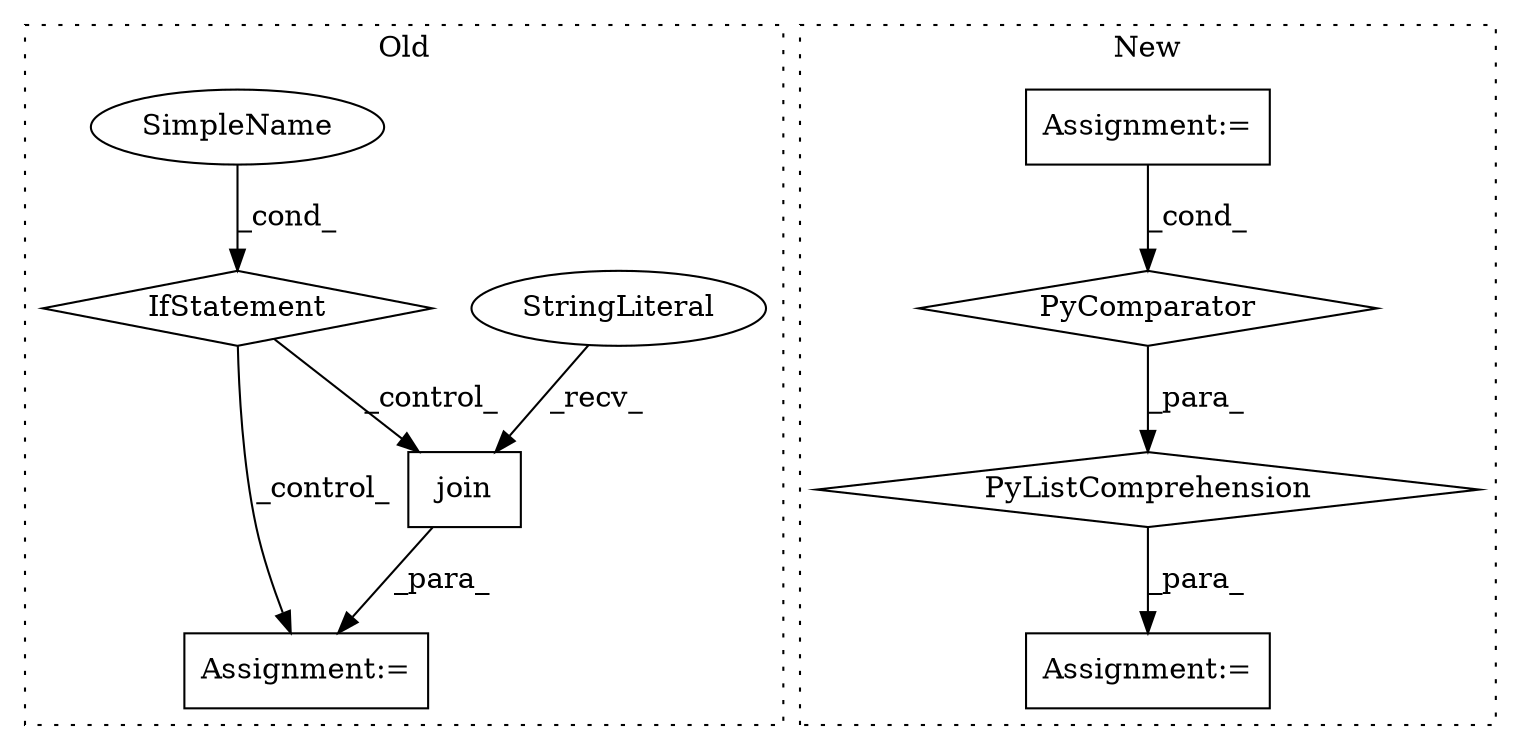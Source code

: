 digraph G {
subgraph cluster0 {
1 [label="join" a="32" s="27965,27982" l="5,1" shape="box"];
6 [label="StringLiteral" a="45" s="27961" l="3" shape="ellipse"];
7 [label="IfStatement" a="25" s="27834,27852" l="4,2" shape="diamond"];
8 [label="SimpleName" a="42" s="" l="" shape="ellipse"];
9 [label="Assignment:=" a="7" s="27960" l="1" shape="box"];
label = "Old";
style="dotted";
}
subgraph cluster1 {
2 [label="PyComparator" a="113" s="24807" l="54" shape="diamond"];
3 [label="Assignment:=" a="7" s="24807" l="54" shape="box"];
4 [label="PyListComprehension" a="109" s="24736" l="133" shape="diamond"];
5 [label="Assignment:=" a="7" s="24720" l="16" shape="box"];
label = "New";
style="dotted";
}
1 -> 9 [label="_para_"];
2 -> 4 [label="_para_"];
3 -> 2 [label="_cond_"];
4 -> 5 [label="_para_"];
6 -> 1 [label="_recv_"];
7 -> 9 [label="_control_"];
7 -> 1 [label="_control_"];
8 -> 7 [label="_cond_"];
}